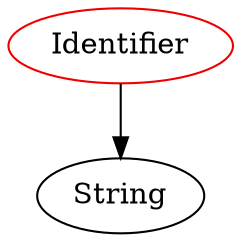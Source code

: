digraph identifier{
Identifier -> String;
Identifier	[shape=oval, color=red2, label="Identifier"];
}
